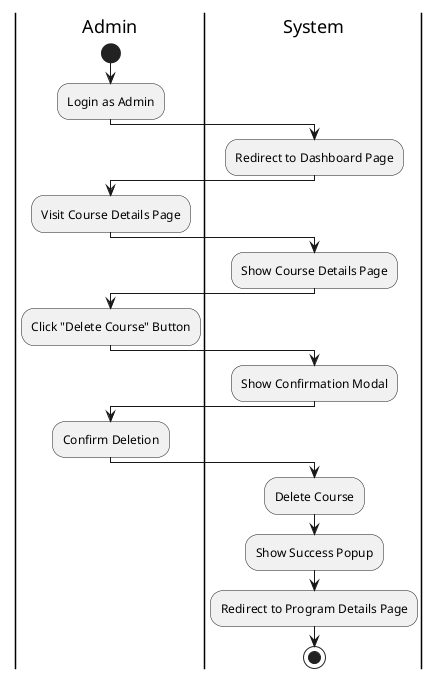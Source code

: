 @startuml DeleteCourse
|Admin|
start
:Login as Admin;
|System|
:Redirect to Dashboard Page;
|Admin|
:Visit Course Details Page;
|System|
:Show Course Details Page;
|Admin|
:Click "Delete Course" Button;
|System|
:Show Confirmation Modal;
|Admin|
:Confirm Deletion;
|System|
:Delete Course;
:Show Success Popup;
:Redirect to Program Details Page;
stop
@enduml
